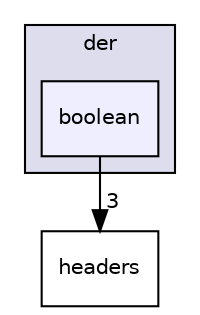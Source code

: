 digraph "M:/Office/!Doutorado/0. RepositorioSVN/HAMSTER_Prototype/branches/JINT2018/include/libtomcrypt-develop/src/pk/asn1/der/boolean" {
  compound=true
  node [ fontsize="10", fontname="Helvetica"];
  edge [ labelfontsize="10", labelfontname="Helvetica"];
  subgraph clusterdir_05ca1756a21cb1b95ef1a81c5191d596 {
    graph [ bgcolor="#ddddee", pencolor="black", label="der" fontname="Helvetica", fontsize="10", URL="dir_05ca1756a21cb1b95ef1a81c5191d596.html"]
  dir_2c65c9045a1bc0cc78654dda3b89c685 [shape=box, label="boolean", style="filled", fillcolor="#eeeeff", pencolor="black", URL="dir_2c65c9045a1bc0cc78654dda3b89c685.html"];
  }
  dir_a0acb8384b4122a9c7afcf2489cf4036 [shape=box label="headers" URL="dir_a0acb8384b4122a9c7afcf2489cf4036.html"];
  dir_2c65c9045a1bc0cc78654dda3b89c685->dir_a0acb8384b4122a9c7afcf2489cf4036 [headlabel="3", labeldistance=1.5 headhref="dir_000062_000026.html"];
}
